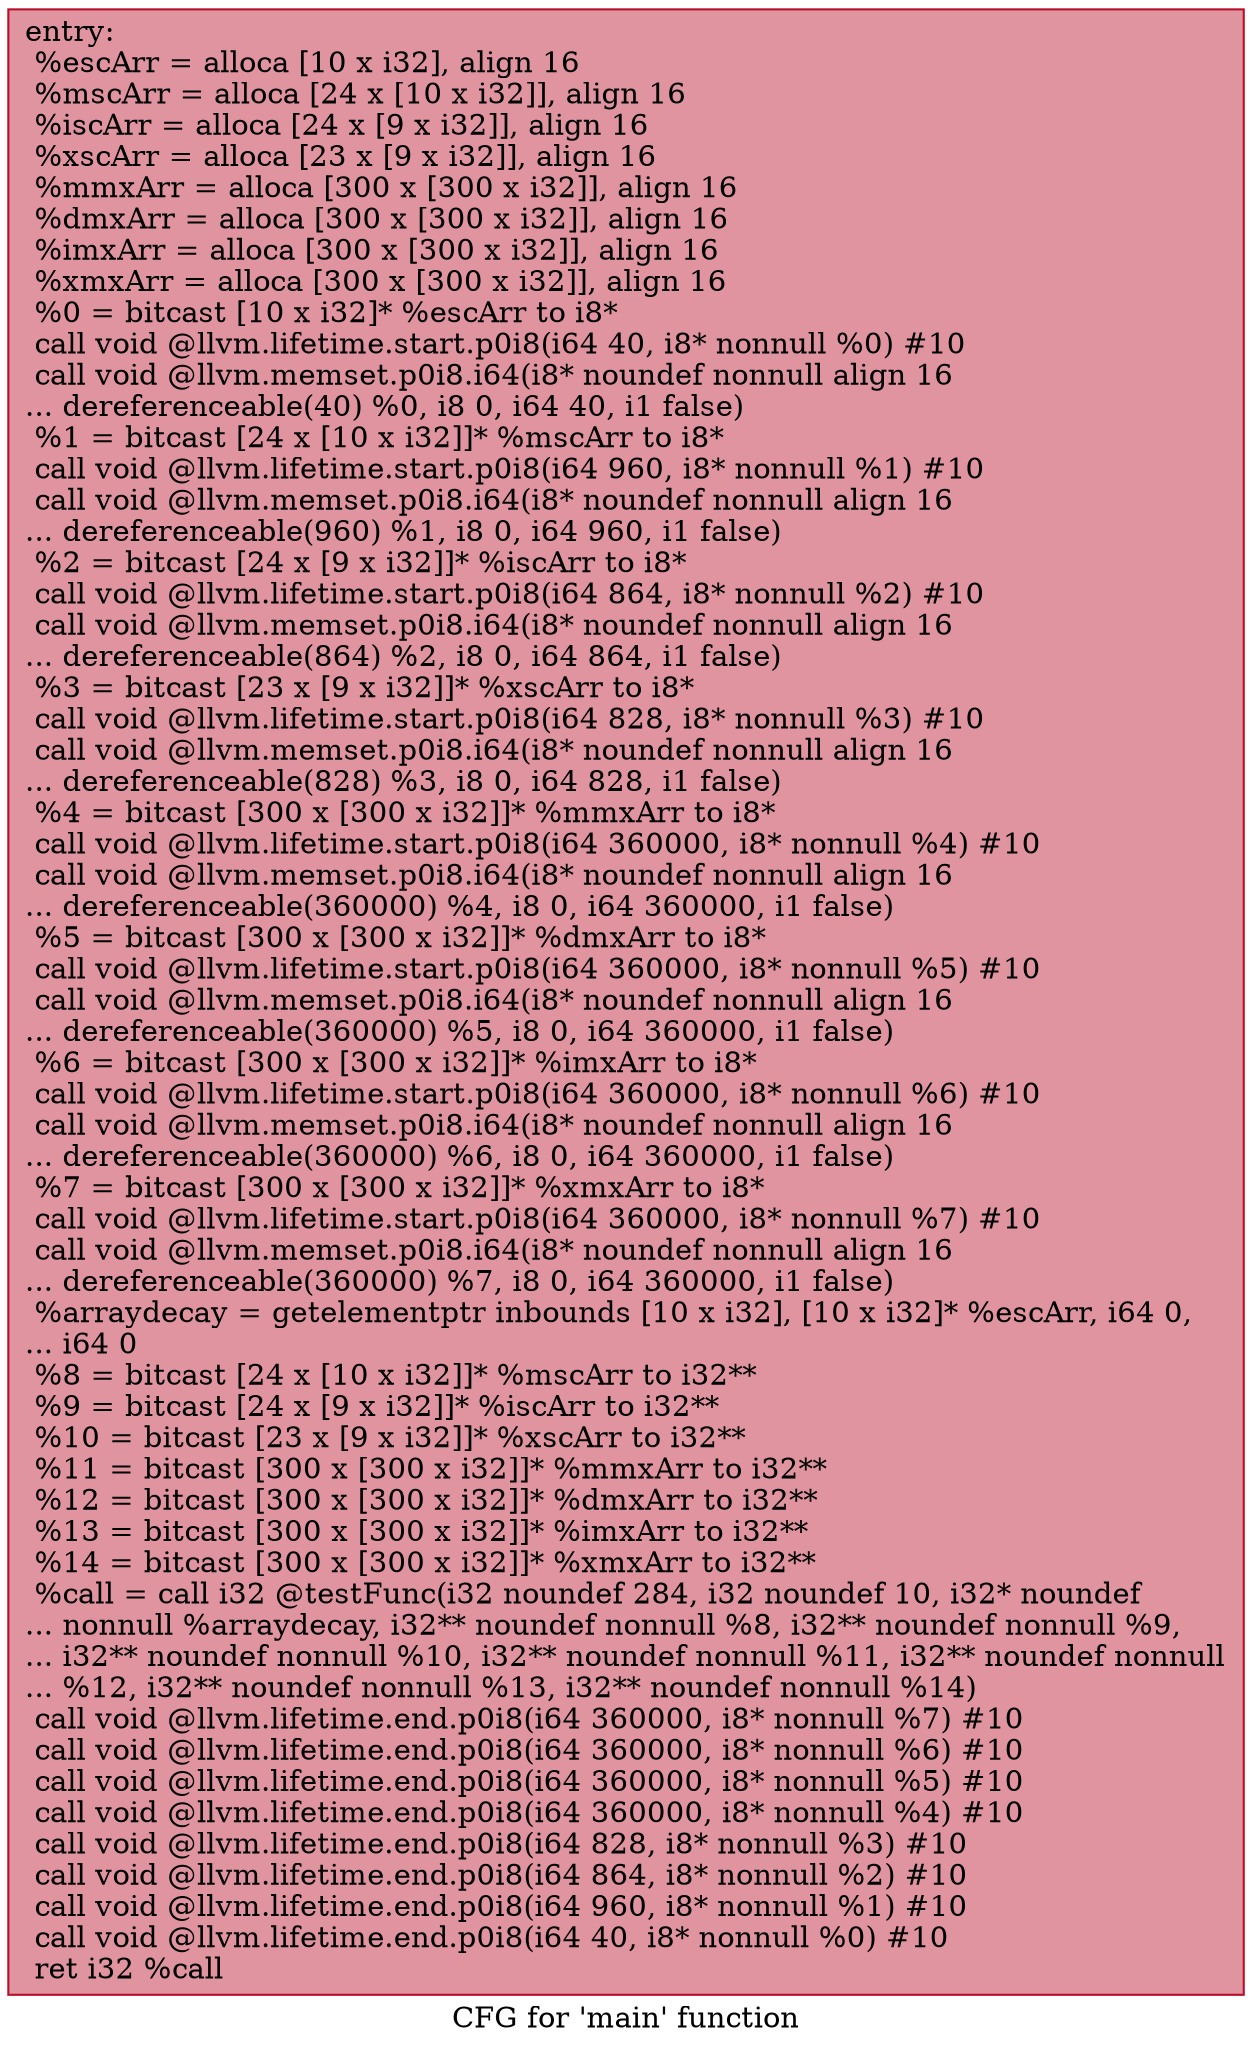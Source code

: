 digraph "CFG for 'main' function" {
	label="CFG for 'main' function";

	Node0x55e3c652e010 [shape=record,color="#b70d28ff", style=filled, fillcolor="#b70d2870",label="{entry:\l  %escArr = alloca [10 x i32], align 16\l  %mscArr = alloca [24 x [10 x i32]], align 16\l  %iscArr = alloca [24 x [9 x i32]], align 16\l  %xscArr = alloca [23 x [9 x i32]], align 16\l  %mmxArr = alloca [300 x [300 x i32]], align 16\l  %dmxArr = alloca [300 x [300 x i32]], align 16\l  %imxArr = alloca [300 x [300 x i32]], align 16\l  %xmxArr = alloca [300 x [300 x i32]], align 16\l  %0 = bitcast [10 x i32]* %escArr to i8*\l  call void @llvm.lifetime.start.p0i8(i64 40, i8* nonnull %0) #10\l  call void @llvm.memset.p0i8.i64(i8* noundef nonnull align 16\l... dereferenceable(40) %0, i8 0, i64 40, i1 false)\l  %1 = bitcast [24 x [10 x i32]]* %mscArr to i8*\l  call void @llvm.lifetime.start.p0i8(i64 960, i8* nonnull %1) #10\l  call void @llvm.memset.p0i8.i64(i8* noundef nonnull align 16\l... dereferenceable(960) %1, i8 0, i64 960, i1 false)\l  %2 = bitcast [24 x [9 x i32]]* %iscArr to i8*\l  call void @llvm.lifetime.start.p0i8(i64 864, i8* nonnull %2) #10\l  call void @llvm.memset.p0i8.i64(i8* noundef nonnull align 16\l... dereferenceable(864) %2, i8 0, i64 864, i1 false)\l  %3 = bitcast [23 x [9 x i32]]* %xscArr to i8*\l  call void @llvm.lifetime.start.p0i8(i64 828, i8* nonnull %3) #10\l  call void @llvm.memset.p0i8.i64(i8* noundef nonnull align 16\l... dereferenceable(828) %3, i8 0, i64 828, i1 false)\l  %4 = bitcast [300 x [300 x i32]]* %mmxArr to i8*\l  call void @llvm.lifetime.start.p0i8(i64 360000, i8* nonnull %4) #10\l  call void @llvm.memset.p0i8.i64(i8* noundef nonnull align 16\l... dereferenceable(360000) %4, i8 0, i64 360000, i1 false)\l  %5 = bitcast [300 x [300 x i32]]* %dmxArr to i8*\l  call void @llvm.lifetime.start.p0i8(i64 360000, i8* nonnull %5) #10\l  call void @llvm.memset.p0i8.i64(i8* noundef nonnull align 16\l... dereferenceable(360000) %5, i8 0, i64 360000, i1 false)\l  %6 = bitcast [300 x [300 x i32]]* %imxArr to i8*\l  call void @llvm.lifetime.start.p0i8(i64 360000, i8* nonnull %6) #10\l  call void @llvm.memset.p0i8.i64(i8* noundef nonnull align 16\l... dereferenceable(360000) %6, i8 0, i64 360000, i1 false)\l  %7 = bitcast [300 x [300 x i32]]* %xmxArr to i8*\l  call void @llvm.lifetime.start.p0i8(i64 360000, i8* nonnull %7) #10\l  call void @llvm.memset.p0i8.i64(i8* noundef nonnull align 16\l... dereferenceable(360000) %7, i8 0, i64 360000, i1 false)\l  %arraydecay = getelementptr inbounds [10 x i32], [10 x i32]* %escArr, i64 0,\l... i64 0\l  %8 = bitcast [24 x [10 x i32]]* %mscArr to i32**\l  %9 = bitcast [24 x [9 x i32]]* %iscArr to i32**\l  %10 = bitcast [23 x [9 x i32]]* %xscArr to i32**\l  %11 = bitcast [300 x [300 x i32]]* %mmxArr to i32**\l  %12 = bitcast [300 x [300 x i32]]* %dmxArr to i32**\l  %13 = bitcast [300 x [300 x i32]]* %imxArr to i32**\l  %14 = bitcast [300 x [300 x i32]]* %xmxArr to i32**\l  %call = call i32 @testFunc(i32 noundef 284, i32 noundef 10, i32* noundef\l... nonnull %arraydecay, i32** noundef nonnull %8, i32** noundef nonnull %9,\l... i32** noundef nonnull %10, i32** noundef nonnull %11, i32** noundef nonnull\l... %12, i32** noundef nonnull %13, i32** noundef nonnull %14)\l  call void @llvm.lifetime.end.p0i8(i64 360000, i8* nonnull %7) #10\l  call void @llvm.lifetime.end.p0i8(i64 360000, i8* nonnull %6) #10\l  call void @llvm.lifetime.end.p0i8(i64 360000, i8* nonnull %5) #10\l  call void @llvm.lifetime.end.p0i8(i64 360000, i8* nonnull %4) #10\l  call void @llvm.lifetime.end.p0i8(i64 828, i8* nonnull %3) #10\l  call void @llvm.lifetime.end.p0i8(i64 864, i8* nonnull %2) #10\l  call void @llvm.lifetime.end.p0i8(i64 960, i8* nonnull %1) #10\l  call void @llvm.lifetime.end.p0i8(i64 40, i8* nonnull %0) #10\l  ret i32 %call\l}"];
}
